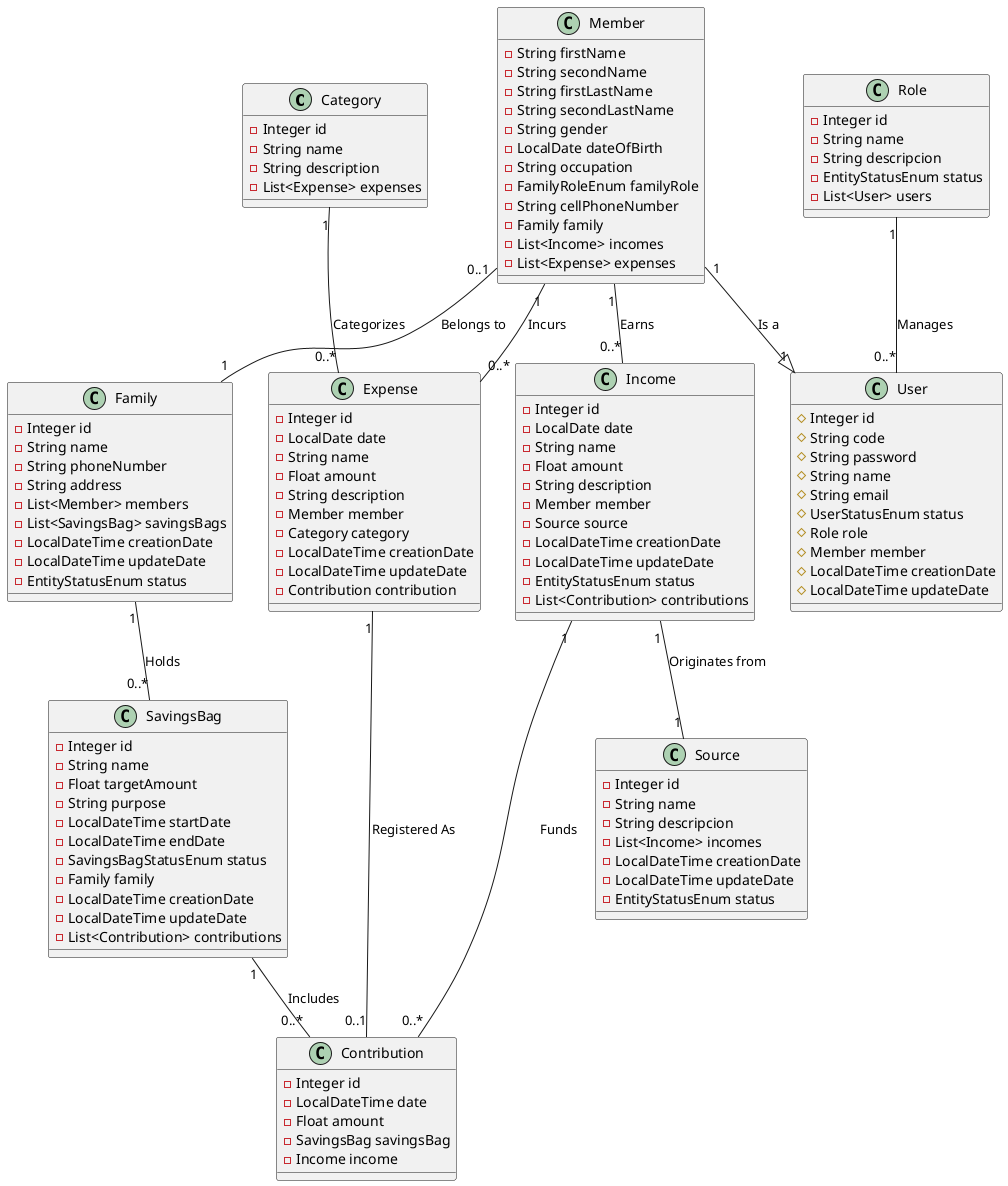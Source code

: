 @startuml
' Diagrama que representa los objetos (Conceptos de Negocio)

class Category {
    - Integer id
    - String name
    - String description
    - List<Expense> expenses
}

class User {
    # Integer id
    # String code
    # String password
    # String name
    # String email
    # UserStatusEnum status
    # Role role
    # Member member
    # LocalDateTime creationDate
    # LocalDateTime updateDate
}

class Source {
    - Integer id
    - String name
    - String descripcion
    - List<Income> incomes
    - LocalDateTime creationDate
    - LocalDateTime updateDate
    - EntityStatusEnum status
}

class SavingsBag {
    - Integer id
    - String name
    - Float targetAmount
    - String purpose
    - LocalDateTime startDate
    - LocalDateTime endDate
    - SavingsBagStatusEnum status
    - Family family
    - LocalDateTime creationDate
    - LocalDateTime updateDate
    - List<Contribution> contributions
}

class Role {
    - Integer id
    - String name
    - String descripcion
    - EntityStatusEnum status
    - List<User> users
}

class Member  {
    - String firstName
    - String secondName
    - String firstLastName
    - String secondLastName
    - String gender
    - LocalDate dateOfBirth
    - String occupation
    - FamilyRoleEnum familyRole
    - String cellPhoneNumber
    - Family family
    - List<Income> incomes
    - List<Expense> expenses
}

class Income {
    - Integer id
    - LocalDate date
    - String name
    - Float amount
    - String description
    - Member member
    - Source source
    - LocalDateTime creationDate
    - LocalDateTime updateDate
    - EntityStatusEnum status
    - List<Contribution> contributions
}

class Family {
    - Integer id
    - String name
    - String phoneNumber
    - String address
    - List<Member> members
    - List<SavingsBag> savingsBags
    - LocalDateTime creationDate
    - LocalDateTime updateDate
    - EntityStatusEnum status
}

class Expense {
    - Integer id
    - LocalDate date
    - String name
    - Float amount
    - String description
    - Member member
    - Category category
    - LocalDateTime creationDate
    - LocalDateTime updateDate
    - Contribution contribution
}

class Contribution {
    - Integer id
    - LocalDateTime date
    - Float amount
    - SavingsBag savingsBag
    - Income income
}


Role "1" -- "0..*" User : Manages
Member "1" --|> "1" User : Is a
Member "0..1" -- "1" Family : Belongs to
Member "1" -- "0..*" Income : Earns
Member "1" -- "0..*" Expense : Incurs
Income "1" -- "1" Source : Originates from
Category "1" -- "0..*" Expense : Categorizes
Family "1" -- "0..*" SavingsBag : Holds
SavingsBag "1" -- "0..*" Contribution : Includes
Income "1" -- "0..*" Contribution : Funds
Expense "1" -- "0..1" Contribution : Registered As

@enduml
